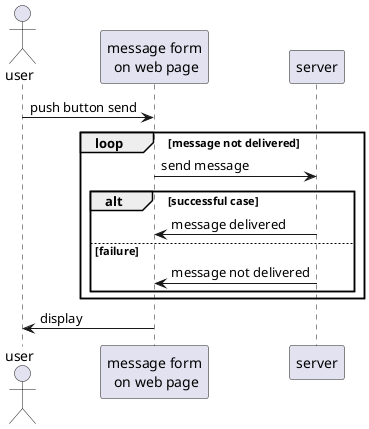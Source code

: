 @startuml
'
'
' Use case View
'
'

actor user

participant "message form\n on web page" as wp
participant server as s


user -> wp : push button send

loop message not delivered
    wp -> s : send message
    alt successful case
        wp <- s : message delivered
    else failure
        wp <- s : message not delivered

    end
end
user <- wp : display

@enduml

